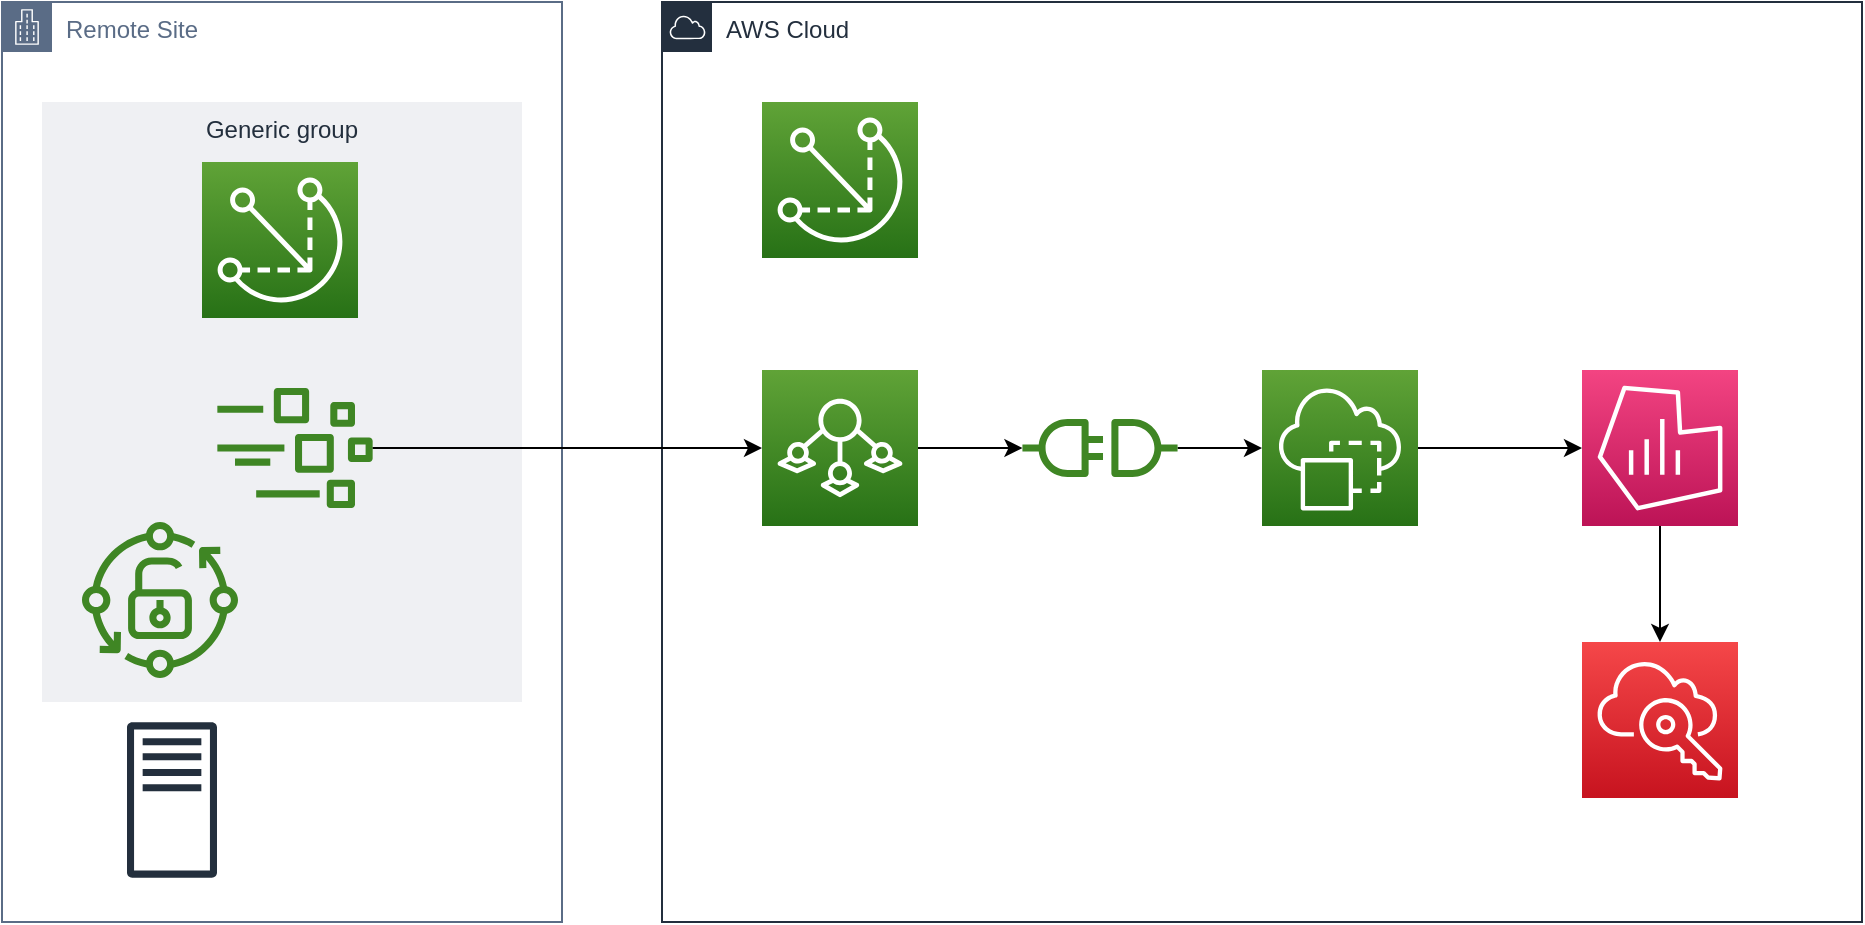 <mxfile version="20.3.6" type="github"><diagram id="a7mt690vaVkGaCGK9FgE" name="Page-1"><mxGraphModel dx="1186" dy="564" grid="1" gridSize="10" guides="1" tooltips="1" connect="1" arrows="1" fold="1" page="1" pageScale="1" pageWidth="827" pageHeight="1169" math="0" shadow="0"><root><mxCell id="0"/><mxCell id="1" parent="0"/><mxCell id="cyHJKAwfW08AR8Q3WTV7-8" value="AWS Cloud" style="points=[[0,0],[0.25,0],[0.5,0],[0.75,0],[1,0],[1,0.25],[1,0.5],[1,0.75],[1,1],[0.75,1],[0.5,1],[0.25,1],[0,1],[0,0.75],[0,0.5],[0,0.25]];outlineConnect=0;gradientColor=none;html=1;whiteSpace=wrap;fontSize=12;fontStyle=0;container=1;pointerEvents=0;collapsible=0;recursiveResize=0;shape=mxgraph.aws4.group;grIcon=mxgraph.aws4.group_aws_cloud;strokeColor=#232F3E;fillColor=none;verticalAlign=top;align=left;spacingLeft=30;fontColor=#232F3E;dashed=0;" parent="1" vertex="1"><mxGeometry x="420" y="40" width="600" height="460" as="geometry"/></mxCell><mxCell id="cyHJKAwfW08AR8Q3WTV7-1" value="" style="sketch=0;points=[[0,0,0],[0.25,0,0],[0.5,0,0],[0.75,0,0],[1,0,0],[0,1,0],[0.25,1,0],[0.5,1,0],[0.75,1,0],[1,1,0],[0,0.25,0],[0,0.5,0],[0,0.75,0],[1,0.25,0],[1,0.5,0],[1,0.75,0]];outlineConnect=0;fontColor=#232F3E;gradientColor=#60A337;gradientDirection=north;fillColor=#277116;strokeColor=#ffffff;dashed=0;verticalLabelPosition=bottom;verticalAlign=top;align=center;html=1;fontSize=12;fontStyle=0;aspect=fixed;shape=mxgraph.aws4.resourceIcon;resIcon=mxgraph.aws4.iot_sitewise;" parent="cyHJKAwfW08AR8Q3WTV7-8" vertex="1"><mxGeometry x="50" y="184" width="78" height="78" as="geometry"/></mxCell><mxCell id="fSA0VlAMbfyfpojlJvyW-2" value="" style="edgeStyle=orthogonalEdgeStyle;rounded=0;orthogonalLoop=1;jettySize=auto;html=1;" edge="1" parent="cyHJKAwfW08AR8Q3WTV7-8" source="cyHJKAwfW08AR8Q3WTV7-3" target="fSA0VlAMbfyfpojlJvyW-1"><mxGeometry relative="1" as="geometry"/></mxCell><mxCell id="cyHJKAwfW08AR8Q3WTV7-3" value="" style="sketch=0;points=[[0,0,0],[0.25,0,0],[0.5,0,0],[0.75,0,0],[1,0,0],[0,1,0],[0.25,1,0],[0.5,1,0],[0.75,1,0],[1,1,0],[0,0.25,0],[0,0.5,0],[0,0.75,0],[1,0.25,0],[1,0.5,0],[1,0.75,0]];points=[[0,0,0],[0.25,0,0],[0.5,0,0],[0.75,0,0],[1,0,0],[0,1,0],[0.25,1,0],[0.5,1,0],[0.75,1,0],[1,1,0],[0,0.25,0],[0,0.5,0],[0,0.75,0],[1,0.25,0],[1,0.5,0],[1,0.75,0]];outlineConnect=0;fontColor=#232F3E;gradientColor=#F34482;gradientDirection=north;fillColor=#BC1356;strokeColor=#ffffff;dashed=0;verticalLabelPosition=bottom;verticalAlign=top;align=center;html=1;fontSize=12;fontStyle=0;aspect=fixed;shape=mxgraph.aws4.resourceIcon;resIcon=mxgraph.aws4.managed_service_for_grafana;" parent="cyHJKAwfW08AR8Q3WTV7-8" vertex="1"><mxGeometry x="460" y="184" width="78" height="78" as="geometry"/></mxCell><mxCell id="cyHJKAwfW08AR8Q3WTV7-2" value="" style="sketch=0;points=[[0,0,0],[0.25,0,0],[0.5,0,0],[0.75,0,0],[1,0,0],[0,1,0],[0.25,1,0],[0.5,1,0],[0.75,1,0],[1,1,0],[0,0.25,0],[0,0.5,0],[0,0.75,0],[1,0.25,0],[1,0.5,0],[1,0.75,0]];outlineConnect=0;fontColor=#232F3E;gradientColor=#60A337;gradientDirection=north;fillColor=#277116;strokeColor=#ffffff;dashed=0;verticalLabelPosition=bottom;verticalAlign=top;align=center;html=1;fontSize=12;fontStyle=0;aspect=fixed;shape=mxgraph.aws4.resourceIcon;resIcon=mxgraph.aws4.iot_twinmaker;" parent="cyHJKAwfW08AR8Q3WTV7-8" vertex="1"><mxGeometry x="300" y="184" width="78" height="78" as="geometry"/></mxCell><mxCell id="cyHJKAwfW08AR8Q3WTV7-5" style="edgeStyle=orthogonalEdgeStyle;rounded=0;orthogonalLoop=1;jettySize=auto;html=1;exitX=1;exitY=0.5;exitDx=0;exitDy=0;exitPerimeter=0;" parent="cyHJKAwfW08AR8Q3WTV7-8" source="cyHJKAwfW08AR8Q3WTV7-1" target="cyHJKAwfW08AR8Q3WTV7-13" edge="1"><mxGeometry relative="1" as="geometry"/></mxCell><mxCell id="cyHJKAwfW08AR8Q3WTV7-6" style="edgeStyle=orthogonalEdgeStyle;rounded=0;orthogonalLoop=1;jettySize=auto;html=1;exitX=1;exitY=0.5;exitDx=0;exitDy=0;exitPerimeter=0;" parent="cyHJKAwfW08AR8Q3WTV7-8" source="cyHJKAwfW08AR8Q3WTV7-2" target="cyHJKAwfW08AR8Q3WTV7-3" edge="1"><mxGeometry relative="1" as="geometry"/></mxCell><mxCell id="cyHJKAwfW08AR8Q3WTV7-12" value="" style="sketch=0;points=[[0,0,0],[0.25,0,0],[0.5,0,0],[0.75,0,0],[1,0,0],[0,1,0],[0.25,1,0],[0.5,1,0],[0.75,1,0],[1,1,0],[0,0.25,0],[0,0.5,0],[0,0.75,0],[1,0.25,0],[1,0.5,0],[1,0.75,0]];outlineConnect=0;fontColor=#232F3E;gradientColor=#60A337;gradientDirection=north;fillColor=#277116;strokeColor=#ffffff;dashed=0;verticalLabelPosition=bottom;verticalAlign=top;align=center;html=1;fontSize=12;fontStyle=0;aspect=fixed;shape=mxgraph.aws4.resourceIcon;resIcon=mxgraph.aws4.greengrass;" parent="cyHJKAwfW08AR8Q3WTV7-8" vertex="1"><mxGeometry x="50" y="50" width="78" height="78" as="geometry"/></mxCell><mxCell id="cyHJKAwfW08AR8Q3WTV7-14" value="" style="edgeStyle=orthogonalEdgeStyle;rounded=0;orthogonalLoop=1;jettySize=auto;html=1;" parent="cyHJKAwfW08AR8Q3WTV7-8" source="cyHJKAwfW08AR8Q3WTV7-13" target="cyHJKAwfW08AR8Q3WTV7-2" edge="1"><mxGeometry relative="1" as="geometry"/></mxCell><mxCell id="cyHJKAwfW08AR8Q3WTV7-13" value="" style="sketch=0;outlineConnect=0;fontColor=#232F3E;gradientColor=none;fillColor=#3F8624;strokeColor=none;dashed=0;verticalLabelPosition=bottom;verticalAlign=top;align=center;html=1;fontSize=12;fontStyle=0;aspect=fixed;pointerEvents=1;shape=mxgraph.aws4.connector;" parent="cyHJKAwfW08AR8Q3WTV7-8" vertex="1"><mxGeometry x="180" y="208.5" width="78" height="29" as="geometry"/></mxCell><mxCell id="fSA0VlAMbfyfpojlJvyW-1" value="" style="sketch=0;points=[[0,0,0],[0.25,0,0],[0.5,0,0],[0.75,0,0],[1,0,0],[0,1,0],[0.25,1,0],[0.5,1,0],[0.75,1,0],[1,1,0],[0,0.25,0],[0,0.5,0],[0,0.75,0],[1,0.25,0],[1,0.5,0],[1,0.75,0]];outlineConnect=0;fontColor=#232F3E;gradientColor=#F54749;gradientDirection=north;fillColor=#C7131F;strokeColor=#ffffff;dashed=0;verticalLabelPosition=bottom;verticalAlign=top;align=center;html=1;fontSize=12;fontStyle=0;aspect=fixed;shape=mxgraph.aws4.resourceIcon;resIcon=mxgraph.aws4.single_sign_on;" vertex="1" parent="cyHJKAwfW08AR8Q3WTV7-8"><mxGeometry x="460" y="320" width="78" height="78" as="geometry"/></mxCell><mxCell id="cyHJKAwfW08AR8Q3WTV7-9" value="Remote Site" style="points=[[0,0],[0.25,0],[0.5,0],[0.75,0],[1,0],[1,0.25],[1,0.5],[1,0.75],[1,1],[0.75,1],[0.5,1],[0.25,1],[0,1],[0,0.75],[0,0.5],[0,0.25]];outlineConnect=0;gradientColor=none;html=1;whiteSpace=wrap;fontSize=12;fontStyle=0;container=1;pointerEvents=0;collapsible=0;recursiveResize=0;shape=mxgraph.aws4.group;grIcon=mxgraph.aws4.group_corporate_data_center;strokeColor=#5A6C86;fillColor=none;verticalAlign=top;align=left;spacingLeft=30;fontColor=#5A6C86;dashed=0;" parent="1" vertex="1"><mxGeometry x="90" y="40" width="280" height="460" as="geometry"/></mxCell><mxCell id="cyHJKAwfW08AR8Q3WTV7-10" value="Generic group" style="fillColor=#EFF0F3;strokeColor=none;dashed=0;verticalAlign=top;fontStyle=0;fontColor=#232F3D;" parent="cyHJKAwfW08AR8Q3WTV7-9" vertex="1"><mxGeometry x="20" y="50" width="240" height="300" as="geometry"/></mxCell><mxCell id="cyHJKAwfW08AR8Q3WTV7-4" value="" style="sketch=0;points=[[0,0,0],[0.25,0,0],[0.5,0,0],[0.75,0,0],[1,0,0],[0,1,0],[0.25,1,0],[0.5,1,0],[0.75,1,0],[1,1,0],[0,0.25,0],[0,0.5,0],[0,0.75,0],[1,0.25,0],[1,0.5,0],[1,0.75,0]];outlineConnect=0;fontColor=#232F3E;gradientColor=#60A337;gradientDirection=north;fillColor=#277116;strokeColor=#ffffff;dashed=0;verticalLabelPosition=bottom;verticalAlign=top;align=center;html=1;fontSize=12;fontStyle=0;aspect=fixed;shape=mxgraph.aws4.resourceIcon;resIcon=mxgraph.aws4.greengrass;" parent="cyHJKAwfW08AR8Q3WTV7-9" vertex="1"><mxGeometry x="100" y="80" width="78" height="78" as="geometry"/></mxCell><mxCell id="cyHJKAwfW08AR8Q3WTV7-11" value="" style="sketch=0;outlineConnect=0;fontColor=#232F3E;gradientColor=none;fillColor=#232F3D;strokeColor=none;dashed=0;verticalLabelPosition=bottom;verticalAlign=top;align=center;html=1;fontSize=12;fontStyle=0;aspect=fixed;pointerEvents=1;shape=mxgraph.aws4.traditional_server;" parent="cyHJKAwfW08AR8Q3WTV7-9" vertex="1"><mxGeometry x="62.5" y="360" width="45" height="78" as="geometry"/></mxCell><mxCell id="fSA0VlAMbfyfpojlJvyW-3" value="" style="sketch=0;outlineConnect=0;fontColor=#232F3E;gradientColor=none;fillColor=#3F8624;strokeColor=none;dashed=0;verticalLabelPosition=bottom;verticalAlign=top;align=center;html=1;fontSize=12;fontStyle=0;aspect=fixed;pointerEvents=1;shape=mxgraph.aws4.iot_greengrass_stream_manager;" vertex="1" parent="cyHJKAwfW08AR8Q3WTV7-9"><mxGeometry x="107.5" y="193" width="78" height="60" as="geometry"/></mxCell><mxCell id="fSA0VlAMbfyfpojlJvyW-4" value="" style="sketch=0;outlineConnect=0;fontColor=#232F3E;gradientColor=none;fillColor=#3F8624;strokeColor=none;dashed=0;verticalLabelPosition=bottom;verticalAlign=top;align=center;html=1;fontSize=12;fontStyle=0;aspect=fixed;pointerEvents=1;shape=mxgraph.aws4.iot_greengrass_component_public;" vertex="1" parent="cyHJKAwfW08AR8Q3WTV7-9"><mxGeometry x="40" y="260" width="78" height="78" as="geometry"/></mxCell><mxCell id="fSA0VlAMbfyfpojlJvyW-5" style="edgeStyle=orthogonalEdgeStyle;rounded=0;orthogonalLoop=1;jettySize=auto;html=1;" edge="1" parent="1" source="fSA0VlAMbfyfpojlJvyW-3" target="cyHJKAwfW08AR8Q3WTV7-1"><mxGeometry relative="1" as="geometry"/></mxCell></root></mxGraphModel></diagram></mxfile>